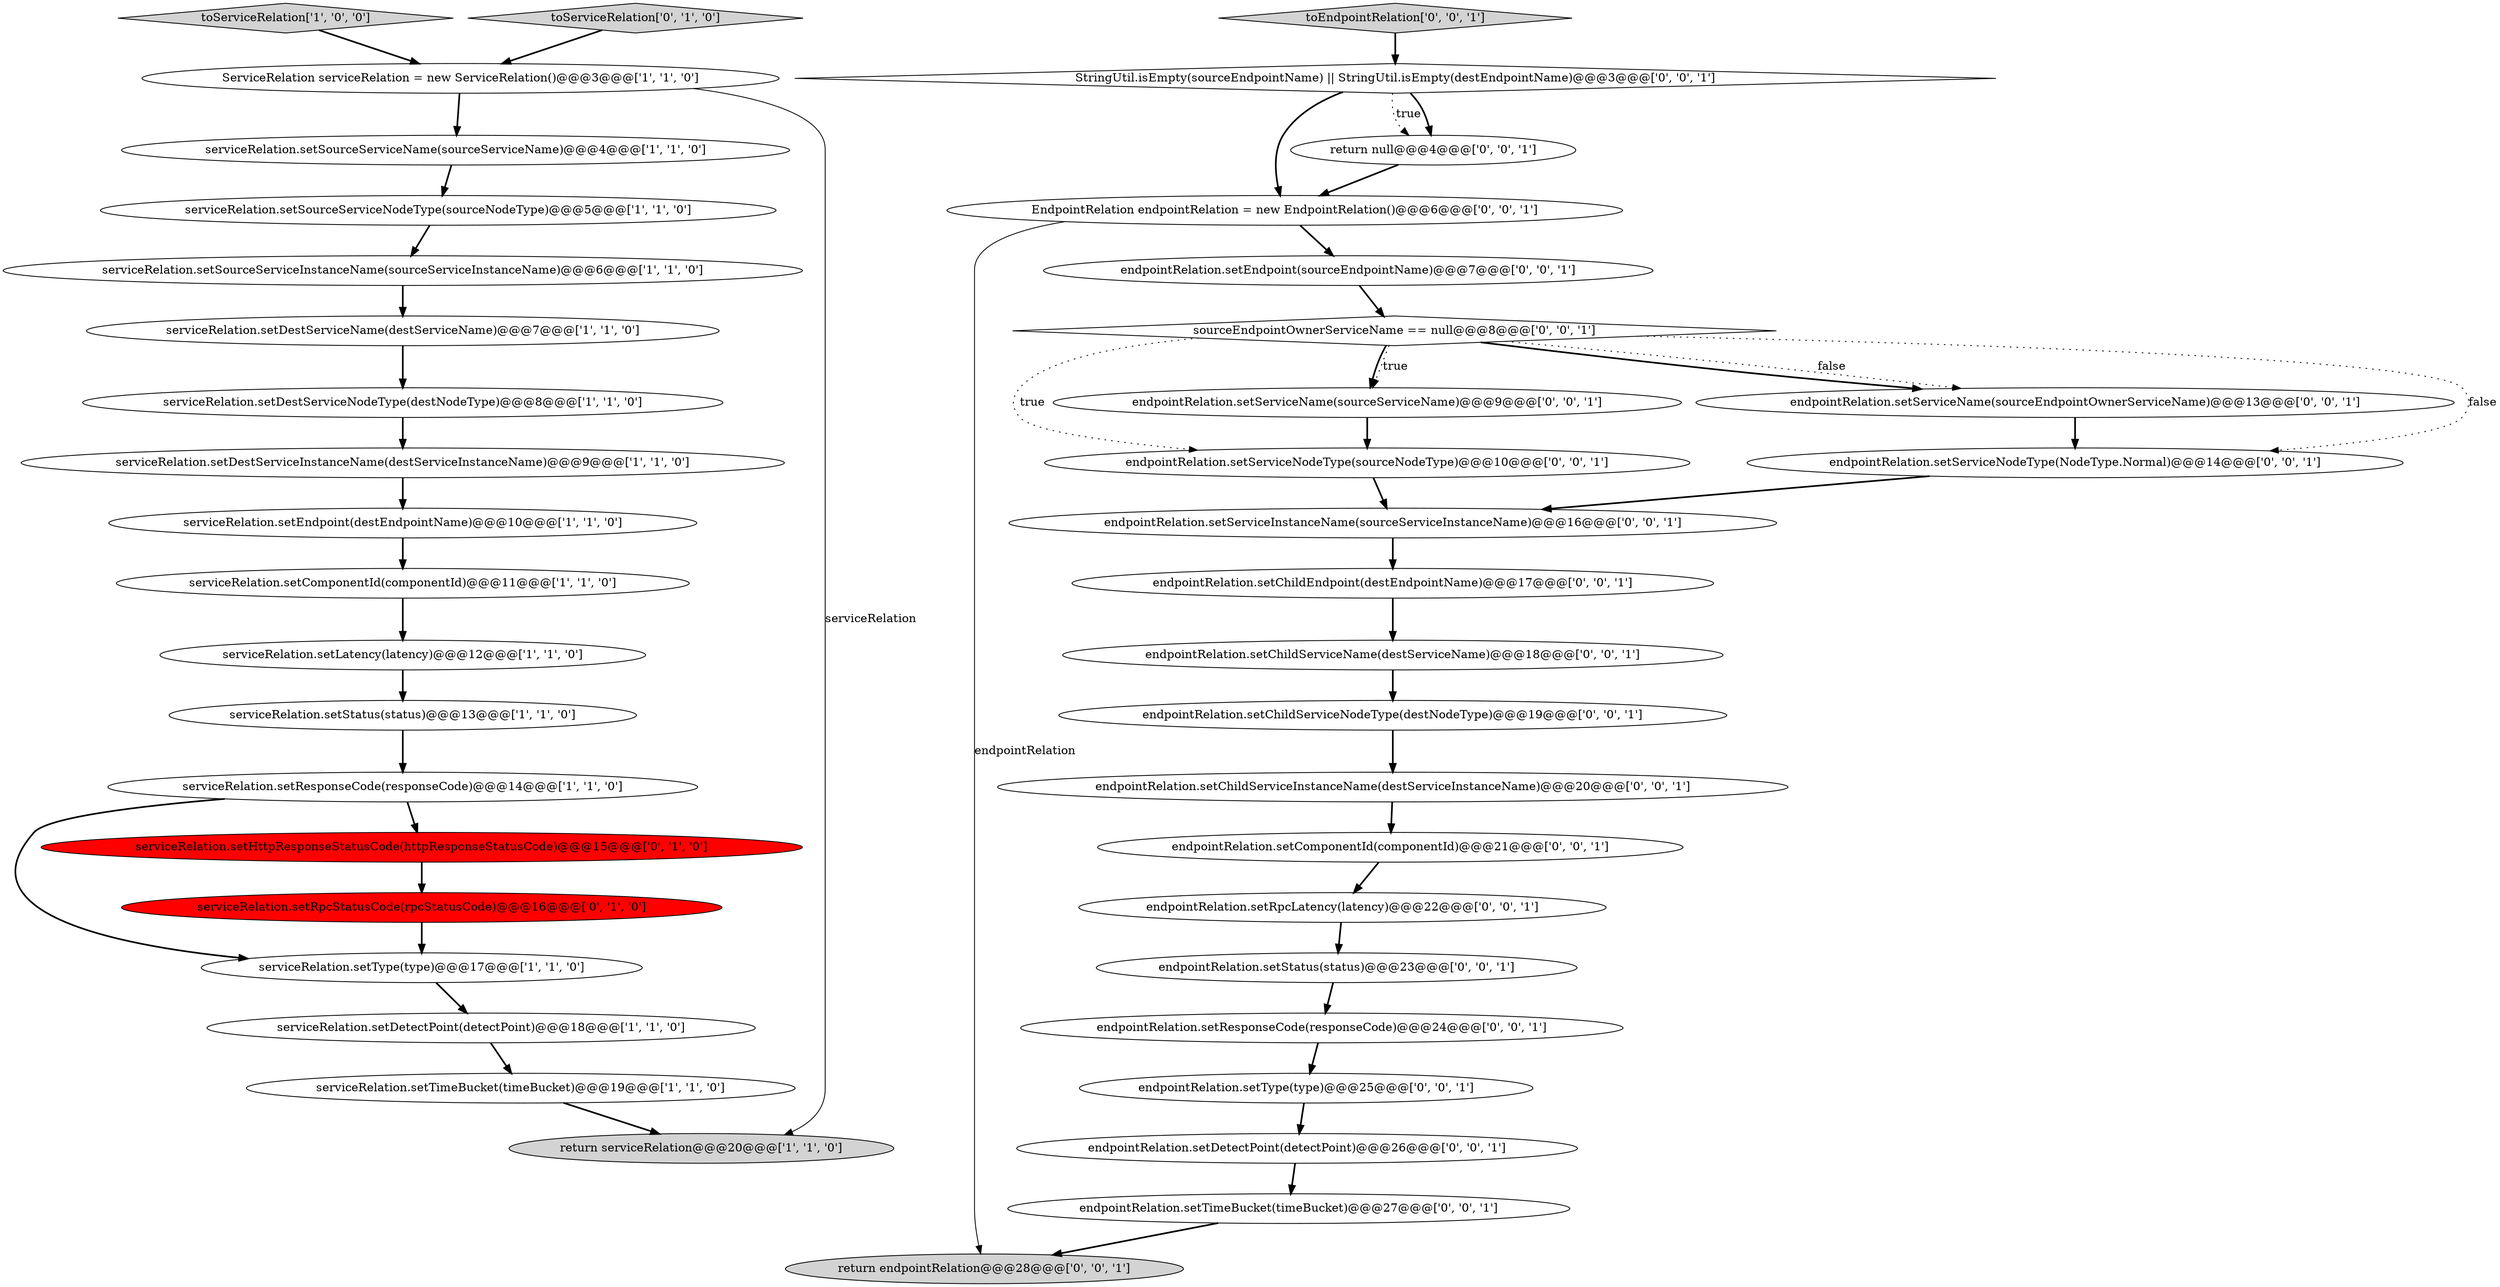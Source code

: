 digraph {
15 [style = filled, label = "serviceRelation.setEndpoint(destEndpointName)@@@10@@@['1', '1', '0']", fillcolor = white, shape = ellipse image = "AAA0AAABBB1BBB"];
32 [style = filled, label = "endpointRelation.setStatus(status)@@@23@@@['0', '0', '1']", fillcolor = white, shape = ellipse image = "AAA0AAABBB3BBB"];
36 [style = filled, label = "endpointRelation.setRpcLatency(latency)@@@22@@@['0', '0', '1']", fillcolor = white, shape = ellipse image = "AAA0AAABBB3BBB"];
16 [style = filled, label = "serviceRelation.setSourceServiceName(sourceServiceName)@@@4@@@['1', '1', '0']", fillcolor = white, shape = ellipse image = "AAA0AAABBB1BBB"];
14 [style = filled, label = "serviceRelation.setTimeBucket(timeBucket)@@@19@@@['1', '1', '0']", fillcolor = white, shape = ellipse image = "AAA0AAABBB1BBB"];
2 [style = filled, label = "serviceRelation.setDestServiceInstanceName(destServiceInstanceName)@@@9@@@['1', '1', '0']", fillcolor = white, shape = ellipse image = "AAA0AAABBB1BBB"];
9 [style = filled, label = "toServiceRelation['1', '0', '0']", fillcolor = lightgray, shape = diamond image = "AAA0AAABBB1BBB"];
23 [style = filled, label = "endpointRelation.setServiceNodeType(sourceNodeType)@@@10@@@['0', '0', '1']", fillcolor = white, shape = ellipse image = "AAA0AAABBB3BBB"];
34 [style = filled, label = "endpointRelation.setChildServiceName(destServiceName)@@@18@@@['0', '0', '1']", fillcolor = white, shape = ellipse image = "AAA0AAABBB3BBB"];
4 [style = filled, label = "return serviceRelation@@@20@@@['1', '1', '0']", fillcolor = lightgray, shape = ellipse image = "AAA0AAABBB1BBB"];
24 [style = filled, label = "endpointRelation.setChildEndpoint(destEndpointName)@@@17@@@['0', '0', '1']", fillcolor = white, shape = ellipse image = "AAA0AAABBB3BBB"];
30 [style = filled, label = "endpointRelation.setComponentId(componentId)@@@21@@@['0', '0', '1']", fillcolor = white, shape = ellipse image = "AAA0AAABBB3BBB"];
31 [style = filled, label = "return endpointRelation@@@28@@@['0', '0', '1']", fillcolor = lightgray, shape = ellipse image = "AAA0AAABBB3BBB"];
27 [style = filled, label = "endpointRelation.setEndpoint(sourceEndpointName)@@@7@@@['0', '0', '1']", fillcolor = white, shape = ellipse image = "AAA0AAABBB3BBB"];
12 [style = filled, label = "serviceRelation.setDestServiceNodeType(destNodeType)@@@8@@@['1', '1', '0']", fillcolor = white, shape = ellipse image = "AAA0AAABBB1BBB"];
3 [style = filled, label = "serviceRelation.setStatus(status)@@@13@@@['1', '1', '0']", fillcolor = white, shape = ellipse image = "AAA0AAABBB1BBB"];
25 [style = filled, label = "endpointRelation.setChildServiceNodeType(destNodeType)@@@19@@@['0', '0', '1']", fillcolor = white, shape = ellipse image = "AAA0AAABBB3BBB"];
38 [style = filled, label = "EndpointRelation endpointRelation = new EndpointRelation()@@@6@@@['0', '0', '1']", fillcolor = white, shape = ellipse image = "AAA0AAABBB3BBB"];
17 [style = filled, label = "serviceRelation.setRpcStatusCode(rpcStatusCode)@@@16@@@['0', '1', '0']", fillcolor = red, shape = ellipse image = "AAA1AAABBB2BBB"];
18 [style = filled, label = "toServiceRelation['0', '1', '0']", fillcolor = lightgray, shape = diamond image = "AAA0AAABBB2BBB"];
22 [style = filled, label = "toEndpointRelation['0', '0', '1']", fillcolor = lightgray, shape = diamond image = "AAA0AAABBB3BBB"];
13 [style = filled, label = "serviceRelation.setType(type)@@@17@@@['1', '1', '0']", fillcolor = white, shape = ellipse image = "AAA0AAABBB1BBB"];
39 [style = filled, label = "endpointRelation.setResponseCode(responseCode)@@@24@@@['0', '0', '1']", fillcolor = white, shape = ellipse image = "AAA0AAABBB3BBB"];
41 [style = filled, label = "endpointRelation.setServiceName(sourceServiceName)@@@9@@@['0', '0', '1']", fillcolor = white, shape = ellipse image = "AAA0AAABBB3BBB"];
26 [style = filled, label = "endpointRelation.setType(type)@@@25@@@['0', '0', '1']", fillcolor = white, shape = ellipse image = "AAA0AAABBB3BBB"];
11 [style = filled, label = "serviceRelation.setComponentId(componentId)@@@11@@@['1', '1', '0']", fillcolor = white, shape = ellipse image = "AAA0AAABBB1BBB"];
29 [style = filled, label = "sourceEndpointOwnerServiceName == null@@@8@@@['0', '0', '1']", fillcolor = white, shape = diamond image = "AAA0AAABBB3BBB"];
5 [style = filled, label = "serviceRelation.setSourceServiceNodeType(sourceNodeType)@@@5@@@['1', '1', '0']", fillcolor = white, shape = ellipse image = "AAA0AAABBB1BBB"];
20 [style = filled, label = "endpointRelation.setServiceName(sourceEndpointOwnerServiceName)@@@13@@@['0', '0', '1']", fillcolor = white, shape = ellipse image = "AAA0AAABBB3BBB"];
35 [style = filled, label = "endpointRelation.setChildServiceInstanceName(destServiceInstanceName)@@@20@@@['0', '0', '1']", fillcolor = white, shape = ellipse image = "AAA0AAABBB3BBB"];
7 [style = filled, label = "serviceRelation.setResponseCode(responseCode)@@@14@@@['1', '1', '0']", fillcolor = white, shape = ellipse image = "AAA0AAABBB1BBB"];
6 [style = filled, label = "serviceRelation.setLatency(latency)@@@12@@@['1', '1', '0']", fillcolor = white, shape = ellipse image = "AAA0AAABBB1BBB"];
10 [style = filled, label = "serviceRelation.setSourceServiceInstanceName(sourceServiceInstanceName)@@@6@@@['1', '1', '0']", fillcolor = white, shape = ellipse image = "AAA0AAABBB1BBB"];
0 [style = filled, label = "serviceRelation.setDetectPoint(detectPoint)@@@18@@@['1', '1', '0']", fillcolor = white, shape = ellipse image = "AAA0AAABBB1BBB"];
37 [style = filled, label = "endpointRelation.setServiceInstanceName(sourceServiceInstanceName)@@@16@@@['0', '0', '1']", fillcolor = white, shape = ellipse image = "AAA0AAABBB3BBB"];
19 [style = filled, label = "serviceRelation.setHttpResponseStatusCode(httpResponseStatusCode)@@@15@@@['0', '1', '0']", fillcolor = red, shape = ellipse image = "AAA1AAABBB2BBB"];
42 [style = filled, label = "StringUtil.isEmpty(sourceEndpointName) || StringUtil.isEmpty(destEndpointName)@@@3@@@['0', '0', '1']", fillcolor = white, shape = diamond image = "AAA0AAABBB3BBB"];
21 [style = filled, label = "endpointRelation.setDetectPoint(detectPoint)@@@26@@@['0', '0', '1']", fillcolor = white, shape = ellipse image = "AAA0AAABBB3BBB"];
33 [style = filled, label = "endpointRelation.setServiceNodeType(NodeType.Normal)@@@14@@@['0', '0', '1']", fillcolor = white, shape = ellipse image = "AAA0AAABBB3BBB"];
28 [style = filled, label = "return null@@@4@@@['0', '0', '1']", fillcolor = white, shape = ellipse image = "AAA0AAABBB3BBB"];
8 [style = filled, label = "ServiceRelation serviceRelation = new ServiceRelation()@@@3@@@['1', '1', '0']", fillcolor = white, shape = ellipse image = "AAA0AAABBB1BBB"];
40 [style = filled, label = "endpointRelation.setTimeBucket(timeBucket)@@@27@@@['0', '0', '1']", fillcolor = white, shape = ellipse image = "AAA0AAABBB3BBB"];
1 [style = filled, label = "serviceRelation.setDestServiceName(destServiceName)@@@7@@@['1', '1', '0']", fillcolor = white, shape = ellipse image = "AAA0AAABBB1BBB"];
7->13 [style = bold, label=""];
8->16 [style = bold, label=""];
5->10 [style = bold, label=""];
6->3 [style = bold, label=""];
34->25 [style = bold, label=""];
37->24 [style = bold, label=""];
29->41 [style = bold, label=""];
11->6 [style = bold, label=""];
28->38 [style = bold, label=""];
38->27 [style = bold, label=""];
24->34 [style = bold, label=""];
36->32 [style = bold, label=""];
38->31 [style = solid, label="endpointRelation"];
30->36 [style = bold, label=""];
29->23 [style = dotted, label="true"];
19->17 [style = bold, label=""];
42->28 [style = dotted, label="true"];
29->41 [style = dotted, label="true"];
9->8 [style = bold, label=""];
25->35 [style = bold, label=""];
39->26 [style = bold, label=""];
20->33 [style = bold, label=""];
26->21 [style = bold, label=""];
29->20 [style = bold, label=""];
12->2 [style = bold, label=""];
0->14 [style = bold, label=""];
23->37 [style = bold, label=""];
29->33 [style = dotted, label="false"];
15->11 [style = bold, label=""];
3->7 [style = bold, label=""];
2->15 [style = bold, label=""];
1->12 [style = bold, label=""];
16->5 [style = bold, label=""];
21->40 [style = bold, label=""];
29->20 [style = dotted, label="false"];
32->39 [style = bold, label=""];
17->13 [style = bold, label=""];
18->8 [style = bold, label=""];
40->31 [style = bold, label=""];
8->4 [style = solid, label="serviceRelation"];
42->28 [style = bold, label=""];
27->29 [style = bold, label=""];
33->37 [style = bold, label=""];
10->1 [style = bold, label=""];
41->23 [style = bold, label=""];
35->30 [style = bold, label=""];
7->19 [style = bold, label=""];
42->38 [style = bold, label=""];
13->0 [style = bold, label=""];
14->4 [style = bold, label=""];
22->42 [style = bold, label=""];
}

